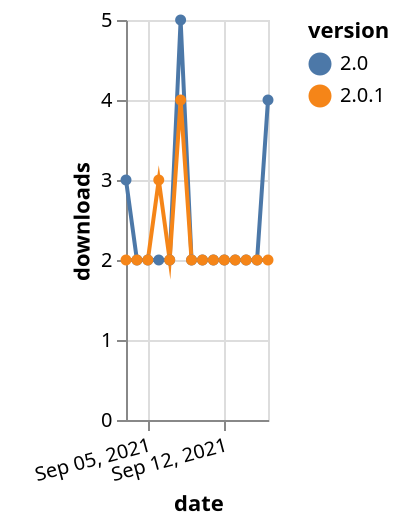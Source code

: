 {"$schema": "https://vega.github.io/schema/vega-lite/v5.json", "description": "A simple bar chart with embedded data.", "data": {"values": [{"date": "2021-09-03", "total": 2914, "delta": 3, "version": "2.0"}, {"date": "2021-09-04", "total": 2916, "delta": 2, "version": "2.0"}, {"date": "2021-09-05", "total": 2918, "delta": 2, "version": "2.0"}, {"date": "2021-09-06", "total": 2920, "delta": 2, "version": "2.0"}, {"date": "2021-09-07", "total": 2922, "delta": 2, "version": "2.0"}, {"date": "2021-09-08", "total": 2927, "delta": 5, "version": "2.0"}, {"date": "2021-09-09", "total": 2929, "delta": 2, "version": "2.0"}, {"date": "2021-09-10", "total": 2931, "delta": 2, "version": "2.0"}, {"date": "2021-09-11", "total": 2933, "delta": 2, "version": "2.0"}, {"date": "2021-09-12", "total": 2935, "delta": 2, "version": "2.0"}, {"date": "2021-09-13", "total": 2937, "delta": 2, "version": "2.0"}, {"date": "2021-09-14", "total": 2939, "delta": 2, "version": "2.0"}, {"date": "2021-09-15", "total": 2941, "delta": 2, "version": "2.0"}, {"date": "2021-09-16", "total": 2945, "delta": 4, "version": "2.0"}, {"date": "2021-09-03", "total": 911, "delta": 2, "version": "2.0.1"}, {"date": "2021-09-04", "total": 913, "delta": 2, "version": "2.0.1"}, {"date": "2021-09-05", "total": 915, "delta": 2, "version": "2.0.1"}, {"date": "2021-09-06", "total": 918, "delta": 3, "version": "2.0.1"}, {"date": "2021-09-07", "total": 920, "delta": 2, "version": "2.0.1"}, {"date": "2021-09-08", "total": 924, "delta": 4, "version": "2.0.1"}, {"date": "2021-09-09", "total": 926, "delta": 2, "version": "2.0.1"}, {"date": "2021-09-10", "total": 928, "delta": 2, "version": "2.0.1"}, {"date": "2021-09-11", "total": 930, "delta": 2, "version": "2.0.1"}, {"date": "2021-09-12", "total": 932, "delta": 2, "version": "2.0.1"}, {"date": "2021-09-13", "total": 934, "delta": 2, "version": "2.0.1"}, {"date": "2021-09-14", "total": 936, "delta": 2, "version": "2.0.1"}, {"date": "2021-09-15", "total": 938, "delta": 2, "version": "2.0.1"}, {"date": "2021-09-16", "total": 940, "delta": 2, "version": "2.0.1"}]}, "width": "container", "mark": {"type": "line", "point": {"filled": true}}, "encoding": {"x": {"field": "date", "type": "temporal", "timeUnit": "yearmonthdate", "title": "date", "axis": {"labelAngle": -15}}, "y": {"field": "delta", "type": "quantitative", "title": "downloads"}, "color": {"field": "version", "type": "nominal"}, "tooltip": {"field": "delta"}}}